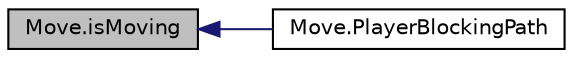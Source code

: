 digraph "Move.isMoving"
{
  edge [fontname="Helvetica",fontsize="10",labelfontname="Helvetica",labelfontsize="10"];
  node [fontname="Helvetica",fontsize="10",shape=record];
  rankdir="LR";
  Node13 [label="Move.isMoving",height=0.2,width=0.4,color="black", fillcolor="grey75", style="filled", fontcolor="black"];
  Node13 -> Node14 [dir="back",color="midnightblue",fontsize="10",style="solid",fontname="Helvetica"];
  Node14 [label="Move.PlayerBlockingPath",height=0.2,width=0.4,color="black", fillcolor="white", style="filled",URL="$class_move.html#adf823a235d7d55a98db609866daf1204",tooltip="Checks if the player is in the way of the character by analising player position and character direct..."];
}
